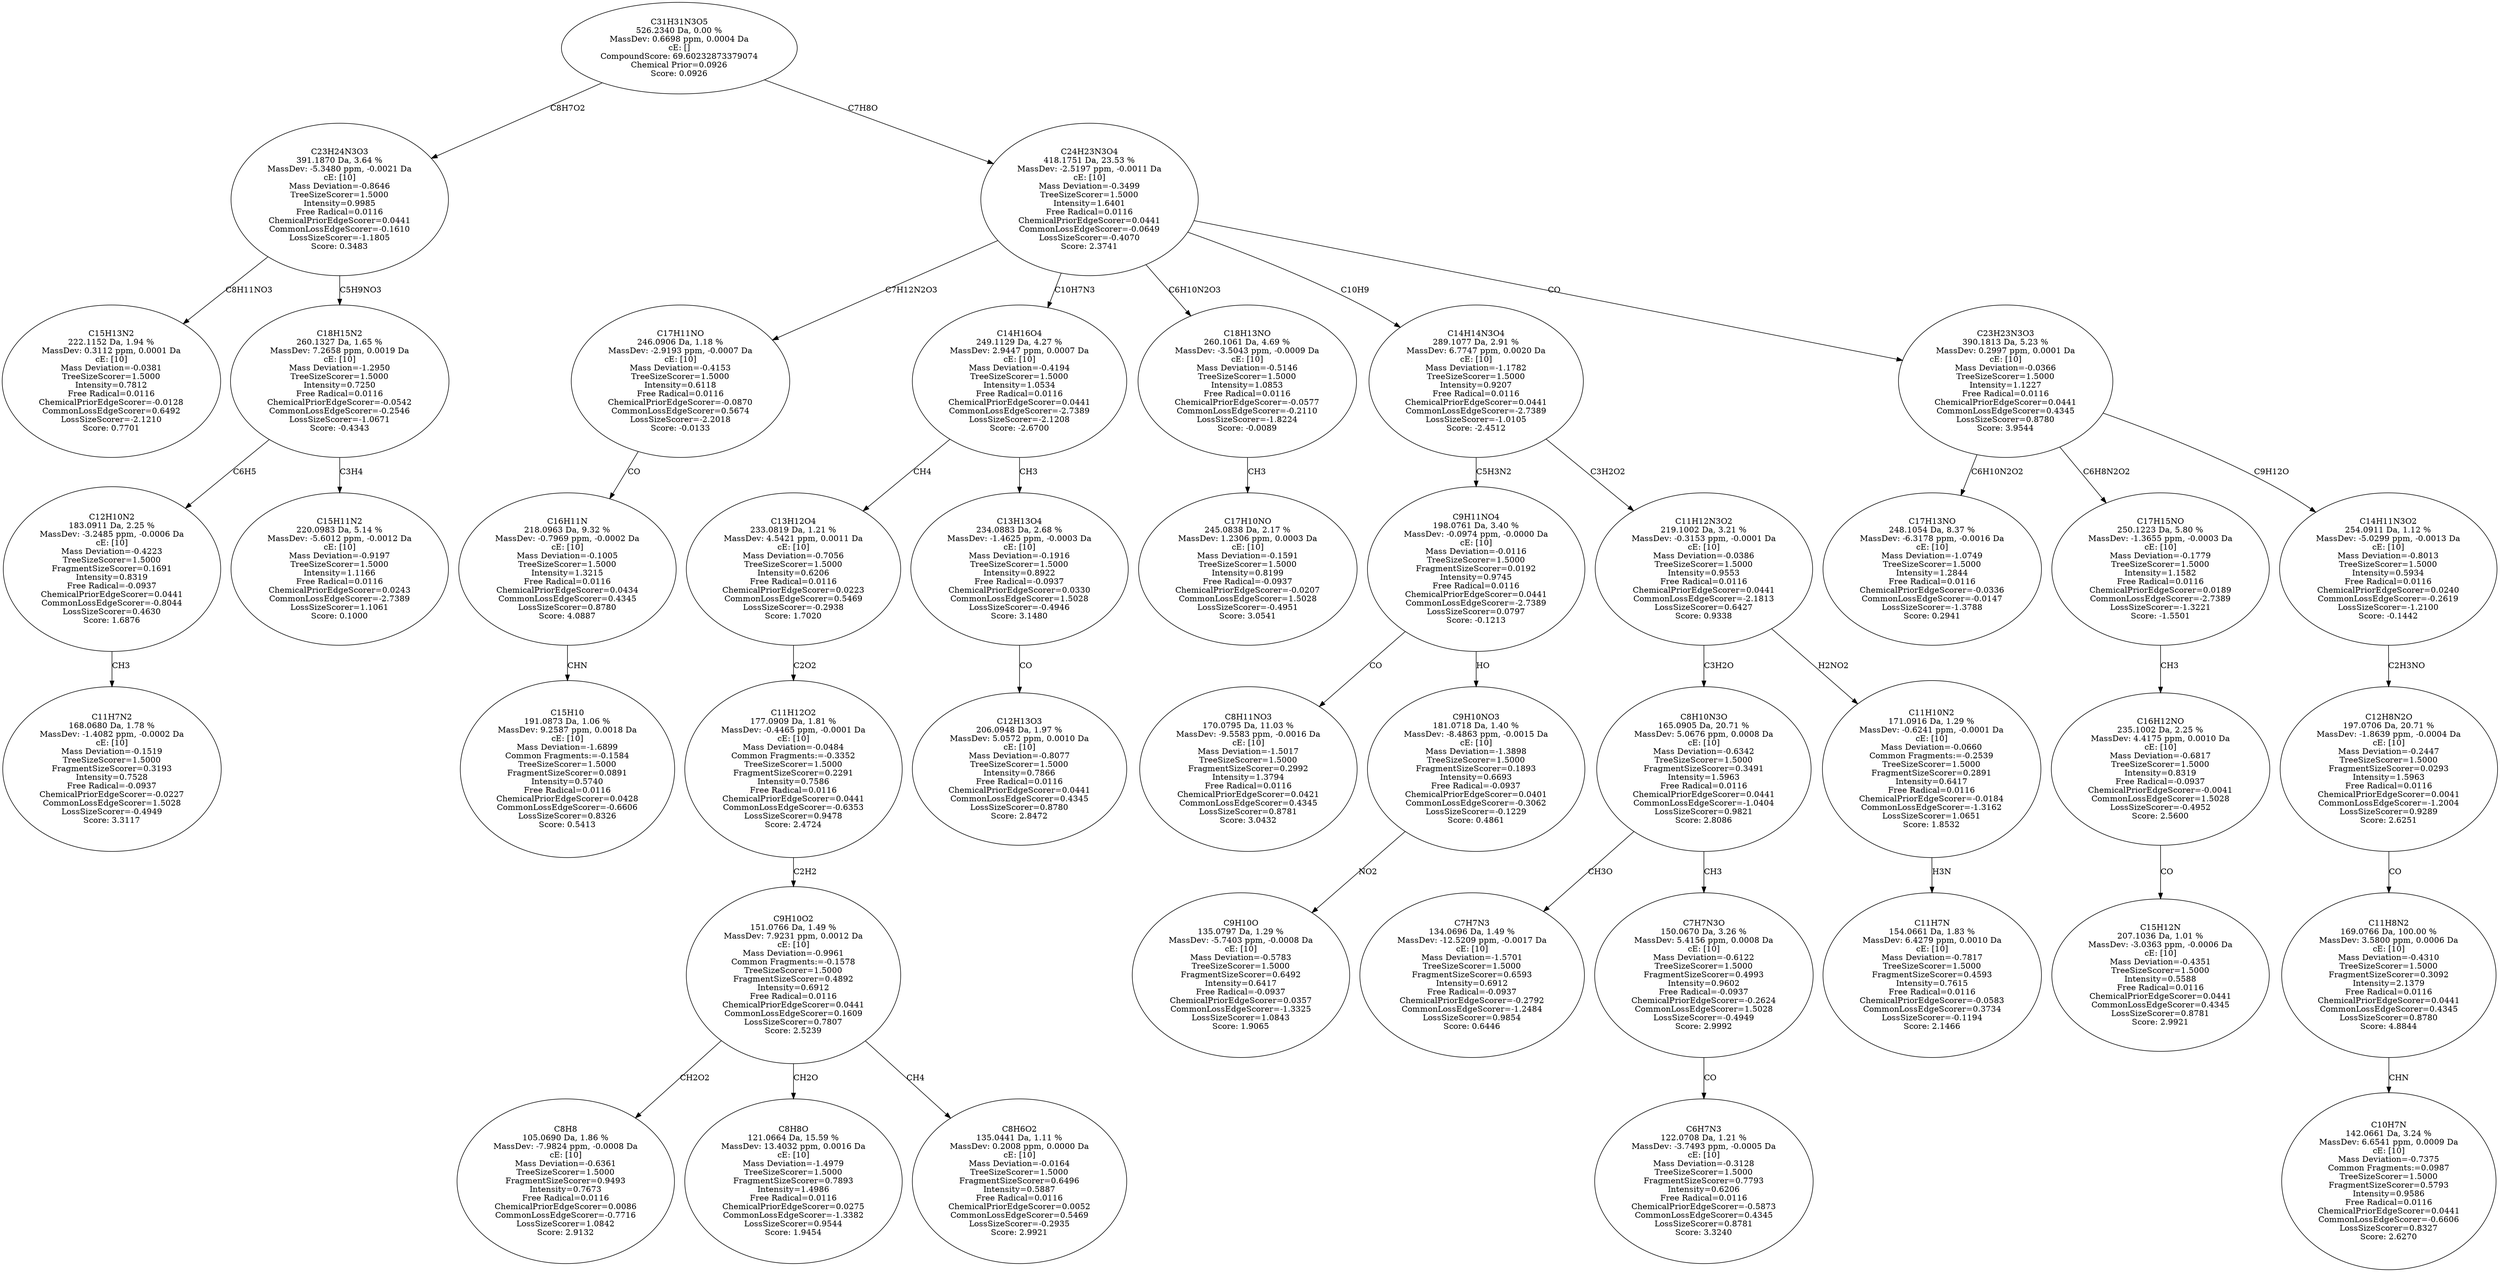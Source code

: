 strict digraph {
v1 [label="C15H13N2\n222.1152 Da, 1.94 %\nMassDev: 0.3112 ppm, 0.0001 Da\ncE: [10]\nMass Deviation=-0.0381\nTreeSizeScorer=1.5000\nIntensity=0.7812\nFree Radical=0.0116\nChemicalPriorEdgeScorer=-0.0128\nCommonLossEdgeScorer=0.6492\nLossSizeScorer=-2.1210\nScore: 0.7701"];
v2 [label="C11H7N2\n168.0680 Da, 1.78 %\nMassDev: -1.4082 ppm, -0.0002 Da\ncE: [10]\nMass Deviation=-0.1519\nTreeSizeScorer=1.5000\nFragmentSizeScorer=0.3193\nIntensity=0.7528\nFree Radical=-0.0937\nChemicalPriorEdgeScorer=-0.0227\nCommonLossEdgeScorer=1.5028\nLossSizeScorer=-0.4949\nScore: 3.3117"];
v3 [label="C12H10N2\n183.0911 Da, 2.25 %\nMassDev: -3.2485 ppm, -0.0006 Da\ncE: [10]\nMass Deviation=-0.4223\nTreeSizeScorer=1.5000\nFragmentSizeScorer=0.1691\nIntensity=0.8319\nFree Radical=-0.0937\nChemicalPriorEdgeScorer=0.0441\nCommonLossEdgeScorer=-0.8044\nLossSizeScorer=0.4630\nScore: 1.6876"];
v4 [label="C15H11N2\n220.0983 Da, 5.14 %\nMassDev: -5.6012 ppm, -0.0012 Da\ncE: [10]\nMass Deviation=-0.9197\nTreeSizeScorer=1.5000\nIntensity=1.1166\nFree Radical=0.0116\nChemicalPriorEdgeScorer=0.0243\nCommonLossEdgeScorer=-2.7389\nLossSizeScorer=1.1061\nScore: 0.1000"];
v5 [label="C18H15N2\n260.1327 Da, 1.65 %\nMassDev: 7.2658 ppm, 0.0019 Da\ncE: [10]\nMass Deviation=-1.2950\nTreeSizeScorer=1.5000\nIntensity=0.7250\nFree Radical=0.0116\nChemicalPriorEdgeScorer=-0.0542\nCommonLossEdgeScorer=-0.2546\nLossSizeScorer=-1.0671\nScore: -0.4343"];
v6 [label="C23H24N3O3\n391.1870 Da, 3.64 %\nMassDev: -5.3480 ppm, -0.0021 Da\ncE: [10]\nMass Deviation=-0.8646\nTreeSizeScorer=1.5000\nIntensity=0.9985\nFree Radical=0.0116\nChemicalPriorEdgeScorer=0.0441\nCommonLossEdgeScorer=-0.1610\nLossSizeScorer=-1.1805\nScore: 0.3483"];
v7 [label="C15H10\n191.0873 Da, 1.06 %\nMassDev: 9.2587 ppm, 0.0018 Da\ncE: [10]\nMass Deviation=-1.6899\nCommon Fragments:=-0.1584\nTreeSizeScorer=1.5000\nFragmentSizeScorer=0.0891\nIntensity=0.5740\nFree Radical=0.0116\nChemicalPriorEdgeScorer=0.0428\nCommonLossEdgeScorer=-0.6606\nLossSizeScorer=0.8326\nScore: 0.5413"];
v8 [label="C16H11N\n218.0963 Da, 9.32 %\nMassDev: -0.7969 ppm, -0.0002 Da\ncE: [10]\nMass Deviation=-0.1005\nTreeSizeScorer=1.5000\nIntensity=1.3215\nFree Radical=0.0116\nChemicalPriorEdgeScorer=0.0434\nCommonLossEdgeScorer=0.4345\nLossSizeScorer=0.8780\nScore: 4.0887"];
v9 [label="C17H11NO\n246.0906 Da, 1.18 %\nMassDev: -2.9193 ppm, -0.0007 Da\ncE: [10]\nMass Deviation=-0.4153\nTreeSizeScorer=1.5000\nIntensity=0.6118\nFree Radical=0.0116\nChemicalPriorEdgeScorer=-0.0870\nCommonLossEdgeScorer=0.5674\nLossSizeScorer=-2.2018\nScore: -0.0133"];
v10 [label="C8H8\n105.0690 Da, 1.86 %\nMassDev: -7.9824 ppm, -0.0008 Da\ncE: [10]\nMass Deviation=-0.6361\nTreeSizeScorer=1.5000\nFragmentSizeScorer=0.9493\nIntensity=0.7673\nFree Radical=0.0116\nChemicalPriorEdgeScorer=0.0086\nCommonLossEdgeScorer=-0.7716\nLossSizeScorer=1.0842\nScore: 2.9132"];
v11 [label="C8H8O\n121.0664 Da, 15.59 %\nMassDev: 13.4032 ppm, 0.0016 Da\ncE: [10]\nMass Deviation=-1.4979\nTreeSizeScorer=1.5000\nFragmentSizeScorer=0.7893\nIntensity=1.4986\nFree Radical=0.0116\nChemicalPriorEdgeScorer=0.0275\nCommonLossEdgeScorer=-1.3382\nLossSizeScorer=0.9544\nScore: 1.9454"];
v12 [label="C8H6O2\n135.0441 Da, 1.11 %\nMassDev: 0.2008 ppm, 0.0000 Da\ncE: [10]\nMass Deviation=-0.0164\nTreeSizeScorer=1.5000\nFragmentSizeScorer=0.6496\nIntensity=0.5887\nFree Radical=0.0116\nChemicalPriorEdgeScorer=0.0052\nCommonLossEdgeScorer=0.5469\nLossSizeScorer=-0.2935\nScore: 2.9921"];
v13 [label="C9H10O2\n151.0766 Da, 1.49 %\nMassDev: 7.9231 ppm, 0.0012 Da\ncE: [10]\nMass Deviation=-0.9961\nCommon Fragments:=-0.1578\nTreeSizeScorer=1.5000\nFragmentSizeScorer=0.4892\nIntensity=0.6912\nFree Radical=0.0116\nChemicalPriorEdgeScorer=0.0441\nCommonLossEdgeScorer=0.1609\nLossSizeScorer=0.7807\nScore: 2.5239"];
v14 [label="C11H12O2\n177.0909 Da, 1.81 %\nMassDev: -0.4465 ppm, -0.0001 Da\ncE: [10]\nMass Deviation=-0.0484\nCommon Fragments:=-0.3352\nTreeSizeScorer=1.5000\nFragmentSizeScorer=0.2291\nIntensity=0.7586\nFree Radical=0.0116\nChemicalPriorEdgeScorer=0.0441\nCommonLossEdgeScorer=-0.6353\nLossSizeScorer=0.9478\nScore: 2.4724"];
v15 [label="C13H12O4\n233.0819 Da, 1.21 %\nMassDev: 4.5421 ppm, 0.0011 Da\ncE: [10]\nMass Deviation=-0.7056\nTreeSizeScorer=1.5000\nIntensity=0.6206\nFree Radical=0.0116\nChemicalPriorEdgeScorer=0.0223\nCommonLossEdgeScorer=0.5469\nLossSizeScorer=-0.2938\nScore: 1.7020"];
v16 [label="C12H13O3\n206.0948 Da, 1.97 %\nMassDev: 5.0572 ppm, 0.0010 Da\ncE: [10]\nMass Deviation=-0.8077\nTreeSizeScorer=1.5000\nIntensity=0.7866\nFree Radical=0.0116\nChemicalPriorEdgeScorer=0.0441\nCommonLossEdgeScorer=0.4345\nLossSizeScorer=0.8780\nScore: 2.8472"];
v17 [label="C13H13O4\n234.0883 Da, 2.68 %\nMassDev: -1.4625 ppm, -0.0003 Da\ncE: [10]\nMass Deviation=-0.1916\nTreeSizeScorer=1.5000\nIntensity=0.8922\nFree Radical=-0.0937\nChemicalPriorEdgeScorer=0.0330\nCommonLossEdgeScorer=1.5028\nLossSizeScorer=-0.4946\nScore: 3.1480"];
v18 [label="C14H16O4\n249.1129 Da, 4.27 %\nMassDev: 2.9447 ppm, 0.0007 Da\ncE: [10]\nMass Deviation=-0.4194\nTreeSizeScorer=1.5000\nIntensity=1.0534\nFree Radical=0.0116\nChemicalPriorEdgeScorer=0.0441\nCommonLossEdgeScorer=-2.7389\nLossSizeScorer=-2.1208\nScore: -2.6700"];
v19 [label="C17H10NO\n245.0838 Da, 2.17 %\nMassDev: 1.2306 ppm, 0.0003 Da\ncE: [10]\nMass Deviation=-0.1591\nTreeSizeScorer=1.5000\nIntensity=0.8199\nFree Radical=-0.0937\nChemicalPriorEdgeScorer=-0.0207\nCommonLossEdgeScorer=1.5028\nLossSizeScorer=-0.4951\nScore: 3.0541"];
v20 [label="C18H13NO\n260.1061 Da, 4.69 %\nMassDev: -3.5043 ppm, -0.0009 Da\ncE: [10]\nMass Deviation=-0.5146\nTreeSizeScorer=1.5000\nIntensity=1.0853\nFree Radical=0.0116\nChemicalPriorEdgeScorer=-0.0577\nCommonLossEdgeScorer=-0.2110\nLossSizeScorer=-1.8224\nScore: -0.0089"];
v21 [label="C8H11NO3\n170.0795 Da, 11.03 %\nMassDev: -9.5583 ppm, -0.0016 Da\ncE: [10]\nMass Deviation=-1.5017\nTreeSizeScorer=1.5000\nFragmentSizeScorer=0.2992\nIntensity=1.3794\nFree Radical=0.0116\nChemicalPriorEdgeScorer=0.0421\nCommonLossEdgeScorer=0.4345\nLossSizeScorer=0.8781\nScore: 3.0432"];
v22 [label="C9H10O\n135.0797 Da, 1.29 %\nMassDev: -5.7403 ppm, -0.0008 Da\ncE: [10]\nMass Deviation=-0.5783\nTreeSizeScorer=1.5000\nFragmentSizeScorer=0.6492\nIntensity=0.6417\nFree Radical=-0.0937\nChemicalPriorEdgeScorer=0.0357\nCommonLossEdgeScorer=-1.3325\nLossSizeScorer=1.0843\nScore: 1.9065"];
v23 [label="C9H10NO3\n181.0718 Da, 1.40 %\nMassDev: -8.4863 ppm, -0.0015 Da\ncE: [10]\nMass Deviation=-1.3898\nTreeSizeScorer=1.5000\nFragmentSizeScorer=0.1893\nIntensity=0.6693\nFree Radical=-0.0937\nChemicalPriorEdgeScorer=0.0401\nCommonLossEdgeScorer=-0.3062\nLossSizeScorer=-0.1229\nScore: 0.4861"];
v24 [label="C9H11NO4\n198.0761 Da, 3.40 %\nMassDev: -0.0974 ppm, -0.0000 Da\ncE: [10]\nMass Deviation=-0.0116\nTreeSizeScorer=1.5000\nFragmentSizeScorer=0.0192\nIntensity=0.9745\nFree Radical=0.0116\nChemicalPriorEdgeScorer=0.0441\nCommonLossEdgeScorer=-2.7389\nLossSizeScorer=0.0797\nScore: -0.1213"];
v25 [label="C7H7N3\n134.0696 Da, 1.49 %\nMassDev: -12.5209 ppm, -0.0017 Da\ncE: [10]\nMass Deviation=-1.5701\nTreeSizeScorer=1.5000\nFragmentSizeScorer=0.6593\nIntensity=0.6912\nFree Radical=-0.0937\nChemicalPriorEdgeScorer=-0.2792\nCommonLossEdgeScorer=-1.2484\nLossSizeScorer=0.9854\nScore: 0.6446"];
v26 [label="C6H7N3\n122.0708 Da, 1.21 %\nMassDev: -3.7493 ppm, -0.0005 Da\ncE: [10]\nMass Deviation=-0.3128\nTreeSizeScorer=1.5000\nFragmentSizeScorer=0.7793\nIntensity=0.6206\nFree Radical=0.0116\nChemicalPriorEdgeScorer=-0.5873\nCommonLossEdgeScorer=0.4345\nLossSizeScorer=0.8781\nScore: 3.3240"];
v27 [label="C7H7N3O\n150.0670 Da, 3.26 %\nMassDev: 5.4156 ppm, 0.0008 Da\ncE: [10]\nMass Deviation=-0.6122\nTreeSizeScorer=1.5000\nFragmentSizeScorer=0.4993\nIntensity=0.9602\nFree Radical=-0.0937\nChemicalPriorEdgeScorer=-0.2624\nCommonLossEdgeScorer=1.5028\nLossSizeScorer=-0.4949\nScore: 2.9992"];
v28 [label="C8H10N3O\n165.0905 Da, 20.71 %\nMassDev: 5.0676 ppm, 0.0008 Da\ncE: [10]\nMass Deviation=-0.6342\nTreeSizeScorer=1.5000\nFragmentSizeScorer=0.3491\nIntensity=1.5963\nFree Radical=0.0116\nChemicalPriorEdgeScorer=0.0441\nCommonLossEdgeScorer=-1.0404\nLossSizeScorer=0.9821\nScore: 2.8086"];
v29 [label="C11H7N\n154.0661 Da, 1.83 %\nMassDev: 6.4279 ppm, 0.0010 Da\ncE: [10]\nMass Deviation=-0.7817\nTreeSizeScorer=1.5000\nFragmentSizeScorer=0.4593\nIntensity=0.7615\nFree Radical=0.0116\nChemicalPriorEdgeScorer=-0.0583\nCommonLossEdgeScorer=0.3734\nLossSizeScorer=-0.1194\nScore: 2.1466"];
v30 [label="C11H10N2\n171.0916 Da, 1.29 %\nMassDev: -0.6241 ppm, -0.0001 Da\ncE: [10]\nMass Deviation=-0.0660\nCommon Fragments:=-0.2539\nTreeSizeScorer=1.5000\nFragmentSizeScorer=0.2891\nIntensity=0.6417\nFree Radical=0.0116\nChemicalPriorEdgeScorer=-0.0184\nCommonLossEdgeScorer=-1.3162\nLossSizeScorer=1.0651\nScore: 1.8532"];
v31 [label="C11H12N3O2\n219.1002 Da, 3.21 %\nMassDev: -0.3153 ppm, -0.0001 Da\ncE: [10]\nMass Deviation=-0.0386\nTreeSizeScorer=1.5000\nIntensity=0.9553\nFree Radical=0.0116\nChemicalPriorEdgeScorer=0.0441\nCommonLossEdgeScorer=-2.1813\nLossSizeScorer=0.6427\nScore: 0.9338"];
v32 [label="C14H14N3O4\n289.1077 Da, 2.91 %\nMassDev: 6.7747 ppm, 0.0020 Da\ncE: [10]\nMass Deviation=-1.1782\nTreeSizeScorer=1.5000\nIntensity=0.9207\nFree Radical=0.0116\nChemicalPriorEdgeScorer=0.0441\nCommonLossEdgeScorer=-2.7389\nLossSizeScorer=-1.0105\nScore: -2.4512"];
v33 [label="C17H13NO\n248.1054 Da, 8.37 %\nMassDev: -6.3178 ppm, -0.0016 Da\ncE: [10]\nMass Deviation=-1.0749\nTreeSizeScorer=1.5000\nIntensity=1.2844\nFree Radical=0.0116\nChemicalPriorEdgeScorer=-0.0336\nCommonLossEdgeScorer=-0.0147\nLossSizeScorer=-1.3788\nScore: 0.2941"];
v34 [label="C15H12N\n207.1036 Da, 1.01 %\nMassDev: -3.0363 ppm, -0.0006 Da\ncE: [10]\nMass Deviation=-0.4351\nTreeSizeScorer=1.5000\nIntensity=0.5588\nFree Radical=0.0116\nChemicalPriorEdgeScorer=0.0441\nCommonLossEdgeScorer=0.4345\nLossSizeScorer=0.8781\nScore: 2.9921"];
v35 [label="C16H12NO\n235.1002 Da, 2.25 %\nMassDev: 4.4175 ppm, 0.0010 Da\ncE: [10]\nMass Deviation=-0.6817\nTreeSizeScorer=1.5000\nIntensity=0.8319\nFree Radical=-0.0937\nChemicalPriorEdgeScorer=-0.0041\nCommonLossEdgeScorer=1.5028\nLossSizeScorer=-0.4952\nScore: 2.5600"];
v36 [label="C17H15NO\n250.1223 Da, 5.80 %\nMassDev: -1.3655 ppm, -0.0003 Da\ncE: [10]\nMass Deviation=-0.1779\nTreeSizeScorer=1.5000\nIntensity=1.1582\nFree Radical=0.0116\nChemicalPriorEdgeScorer=0.0189\nCommonLossEdgeScorer=-2.7389\nLossSizeScorer=-1.3221\nScore: -1.5501"];
v37 [label="C10H7N\n142.0661 Da, 3.24 %\nMassDev: 6.6541 ppm, 0.0009 Da\ncE: [10]\nMass Deviation=-0.7375\nCommon Fragments:=0.0987\nTreeSizeScorer=1.5000\nFragmentSizeScorer=0.5793\nIntensity=0.9586\nFree Radical=0.0116\nChemicalPriorEdgeScorer=0.0441\nCommonLossEdgeScorer=-0.6606\nLossSizeScorer=0.8327\nScore: 2.6270"];
v38 [label="C11H8N2\n169.0766 Da, 100.00 %\nMassDev: 3.5800 ppm, 0.0006 Da\ncE: [10]\nMass Deviation=-0.4310\nTreeSizeScorer=1.5000\nFragmentSizeScorer=0.3092\nIntensity=2.1379\nFree Radical=0.0116\nChemicalPriorEdgeScorer=0.0441\nCommonLossEdgeScorer=0.4345\nLossSizeScorer=0.8780\nScore: 4.8844"];
v39 [label="C12H8N2O\n197.0706 Da, 20.71 %\nMassDev: -1.8639 ppm, -0.0004 Da\ncE: [10]\nMass Deviation=-0.2447\nTreeSizeScorer=1.5000\nFragmentSizeScorer=0.0293\nIntensity=1.5963\nFree Radical=0.0116\nChemicalPriorEdgeScorer=0.0041\nCommonLossEdgeScorer=-1.2004\nLossSizeScorer=0.9289\nScore: 2.6251"];
v40 [label="C14H11N3O2\n254.0911 Da, 1.12 %\nMassDev: -5.0299 ppm, -0.0013 Da\ncE: [10]\nMass Deviation=-0.8013\nTreeSizeScorer=1.5000\nIntensity=0.5934\nFree Radical=0.0116\nChemicalPriorEdgeScorer=0.0240\nCommonLossEdgeScorer=-0.2619\nLossSizeScorer=-1.2100\nScore: -0.1442"];
v41 [label="C23H23N3O3\n390.1813 Da, 5.23 %\nMassDev: 0.2997 ppm, 0.0001 Da\ncE: [10]\nMass Deviation=-0.0366\nTreeSizeScorer=1.5000\nIntensity=1.1227\nFree Radical=0.0116\nChemicalPriorEdgeScorer=0.0441\nCommonLossEdgeScorer=0.4345\nLossSizeScorer=0.8780\nScore: 3.9544"];
v42 [label="C24H23N3O4\n418.1751 Da, 23.53 %\nMassDev: -2.5197 ppm, -0.0011 Da\ncE: [10]\nMass Deviation=-0.3499\nTreeSizeScorer=1.5000\nIntensity=1.6401\nFree Radical=0.0116\nChemicalPriorEdgeScorer=0.0441\nCommonLossEdgeScorer=-0.0649\nLossSizeScorer=-0.4070\nScore: 2.3741"];
v43 [label="C31H31N3O5\n526.2340 Da, 0.00 %\nMassDev: 0.6698 ppm, 0.0004 Da\ncE: []\nCompoundScore: 69.60232873379074\nChemical Prior=0.0926\nScore: 0.0926"];
v6 -> v1 [label="C8H11NO3"];
v3 -> v2 [label="CH3"];
v5 -> v3 [label="C6H5"];
v5 -> v4 [label="C3H4"];
v6 -> v5 [label="C5H9NO3"];
v43 -> v6 [label="C8H7O2"];
v8 -> v7 [label="CHN"];
v9 -> v8 [label="CO"];
v42 -> v9 [label="C7H12N2O3"];
v13 -> v10 [label="CH2O2"];
v13 -> v11 [label="CH2O"];
v13 -> v12 [label="CH4"];
v14 -> v13 [label="C2H2"];
v15 -> v14 [label="C2O2"];
v18 -> v15 [label="CH4"];
v17 -> v16 [label="CO"];
v18 -> v17 [label="CH3"];
v42 -> v18 [label="C10H7N3"];
v20 -> v19 [label="CH3"];
v42 -> v20 [label="C6H10N2O3"];
v24 -> v21 [label="CO"];
v23 -> v22 [label="NO2"];
v24 -> v23 [label="HO"];
v32 -> v24 [label="C5H3N2"];
v28 -> v25 [label="CH3O"];
v27 -> v26 [label="CO"];
v28 -> v27 [label="CH3"];
v31 -> v28 [label="C3H2O"];
v30 -> v29 [label="H3N"];
v31 -> v30 [label="H2NO2"];
v32 -> v31 [label="C3H2O2"];
v42 -> v32 [label="C10H9"];
v41 -> v33 [label="C6H10N2O2"];
v35 -> v34 [label="CO"];
v36 -> v35 [label="CH3"];
v41 -> v36 [label="C6H8N2O2"];
v38 -> v37 [label="CHN"];
v39 -> v38 [label="CO"];
v40 -> v39 [label="C2H3NO"];
v41 -> v40 [label="C9H12O"];
v42 -> v41 [label="CO"];
v43 -> v42 [label="C7H8O"];
}